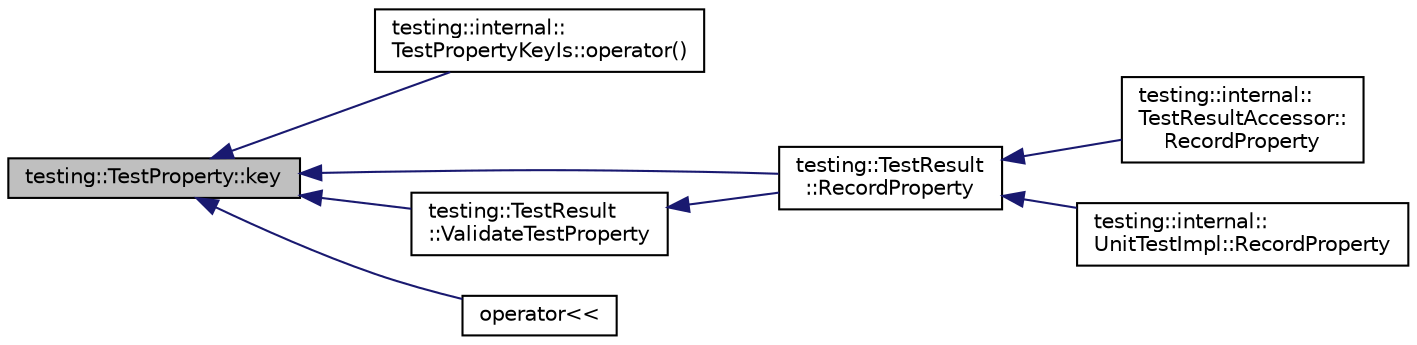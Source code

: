 digraph "testing::TestProperty::key"
{
  edge [fontname="Helvetica",fontsize="10",labelfontname="Helvetica",labelfontsize="10"];
  node [fontname="Helvetica",fontsize="10",shape=record];
  rankdir="LR";
  Node3 [label="testing::TestProperty::key",height=0.2,width=0.4,color="black", fillcolor="grey75", style="filled", fontcolor="black"];
  Node3 -> Node4 [dir="back",color="midnightblue",fontsize="10",style="solid",fontname="Helvetica"];
  Node4 [label="testing::internal::\lTestPropertyKeyIs::operator()",height=0.2,width=0.4,color="black", fillcolor="white", style="filled",URL="$d4/d2e/classtesting_1_1internal_1_1_test_property_key_is.html#abf5eb5bf22065e0614ffe36d093e885e"];
  Node3 -> Node5 [dir="back",color="midnightblue",fontsize="10",style="solid",fontname="Helvetica"];
  Node5 [label="testing::TestResult\l::RecordProperty",height=0.2,width=0.4,color="black", fillcolor="white", style="filled",URL="$d1/d69/classtesting_1_1_test_result.html#ac253b0fd7ea70f457e9517e415eac32d"];
  Node5 -> Node6 [dir="back",color="midnightblue",fontsize="10",style="solid",fontname="Helvetica"];
  Node6 [label="testing::internal::\lTestResultAccessor::\lRecordProperty",height=0.2,width=0.4,color="black", fillcolor="white", style="filled",URL="$d3/d42/classtesting_1_1internal_1_1_test_result_accessor.html#abcc4b32d1b201eeef92f0ec0ae161cf9"];
  Node5 -> Node7 [dir="back",color="midnightblue",fontsize="10",style="solid",fontname="Helvetica"];
  Node7 [label="testing::internal::\lUnitTestImpl::RecordProperty",height=0.2,width=0.4,color="black", fillcolor="white", style="filled",URL="$d7/dda/classtesting_1_1internal_1_1_unit_test_impl.html#a15e4af4df167d2504decbc8fcc108a6f"];
  Node3 -> Node8 [dir="back",color="midnightblue",fontsize="10",style="solid",fontname="Helvetica"];
  Node8 [label="testing::TestResult\l::ValidateTestProperty",height=0.2,width=0.4,color="black", fillcolor="white", style="filled",URL="$d1/d69/classtesting_1_1_test_result.html#a818c06cd2bfc00d6c81b0cebca044cb1"];
  Node8 -> Node5 [dir="back",color="midnightblue",fontsize="10",style="solid",fontname="Helvetica"];
  Node3 -> Node9 [dir="back",color="midnightblue",fontsize="10",style="solid",fontname="Helvetica"];
  Node9 [label="operator\<\<",height=0.2,width=0.4,color="black", fillcolor="white", style="filled",URL="$df/d01/gtest__unittest_8cc.html#a5f23eac320bc1c1dcd3cec464e31b5c6"];
}

